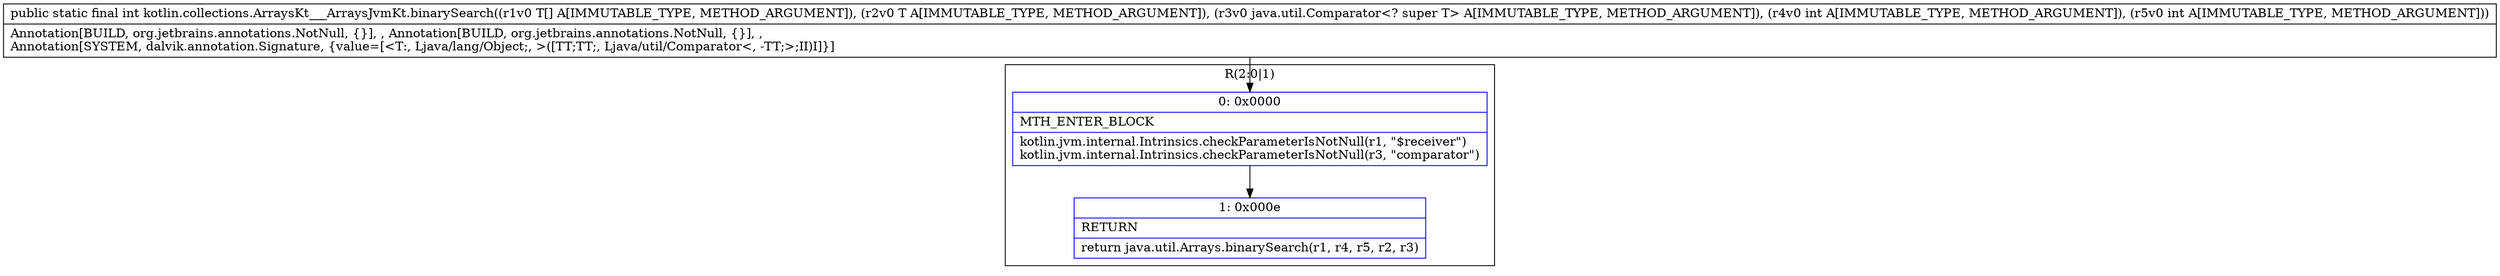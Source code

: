 digraph "CFG forkotlin.collections.ArraysKt___ArraysJvmKt.binarySearch([Ljava\/lang\/Object;Ljava\/lang\/Object;Ljava\/util\/Comparator;II)I" {
subgraph cluster_Region_1850927554 {
label = "R(2:0|1)";
node [shape=record,color=blue];
Node_0 [shape=record,label="{0\:\ 0x0000|MTH_ENTER_BLOCK\l|kotlin.jvm.internal.Intrinsics.checkParameterIsNotNull(r1, \"$receiver\")\lkotlin.jvm.internal.Intrinsics.checkParameterIsNotNull(r3, \"comparator\")\l}"];
Node_1 [shape=record,label="{1\:\ 0x000e|RETURN\l|return java.util.Arrays.binarySearch(r1, r4, r5, r2, r3)\l}"];
}
MethodNode[shape=record,label="{public static final int kotlin.collections.ArraysKt___ArraysJvmKt.binarySearch((r1v0 T[] A[IMMUTABLE_TYPE, METHOD_ARGUMENT]), (r2v0 T A[IMMUTABLE_TYPE, METHOD_ARGUMENT]), (r3v0 java.util.Comparator\<? super T\> A[IMMUTABLE_TYPE, METHOD_ARGUMENT]), (r4v0 int A[IMMUTABLE_TYPE, METHOD_ARGUMENT]), (r5v0 int A[IMMUTABLE_TYPE, METHOD_ARGUMENT]))  | Annotation[BUILD, org.jetbrains.annotations.NotNull, \{\}], , Annotation[BUILD, org.jetbrains.annotations.NotNull, \{\}], , \lAnnotation[SYSTEM, dalvik.annotation.Signature, \{value=[\<T:, Ljava\/lang\/Object;, \>([TT;TT;, Ljava\/util\/Comparator\<, \-TT;\>;II)I]\}]\l}"];
MethodNode -> Node_0;
Node_0 -> Node_1;
}

